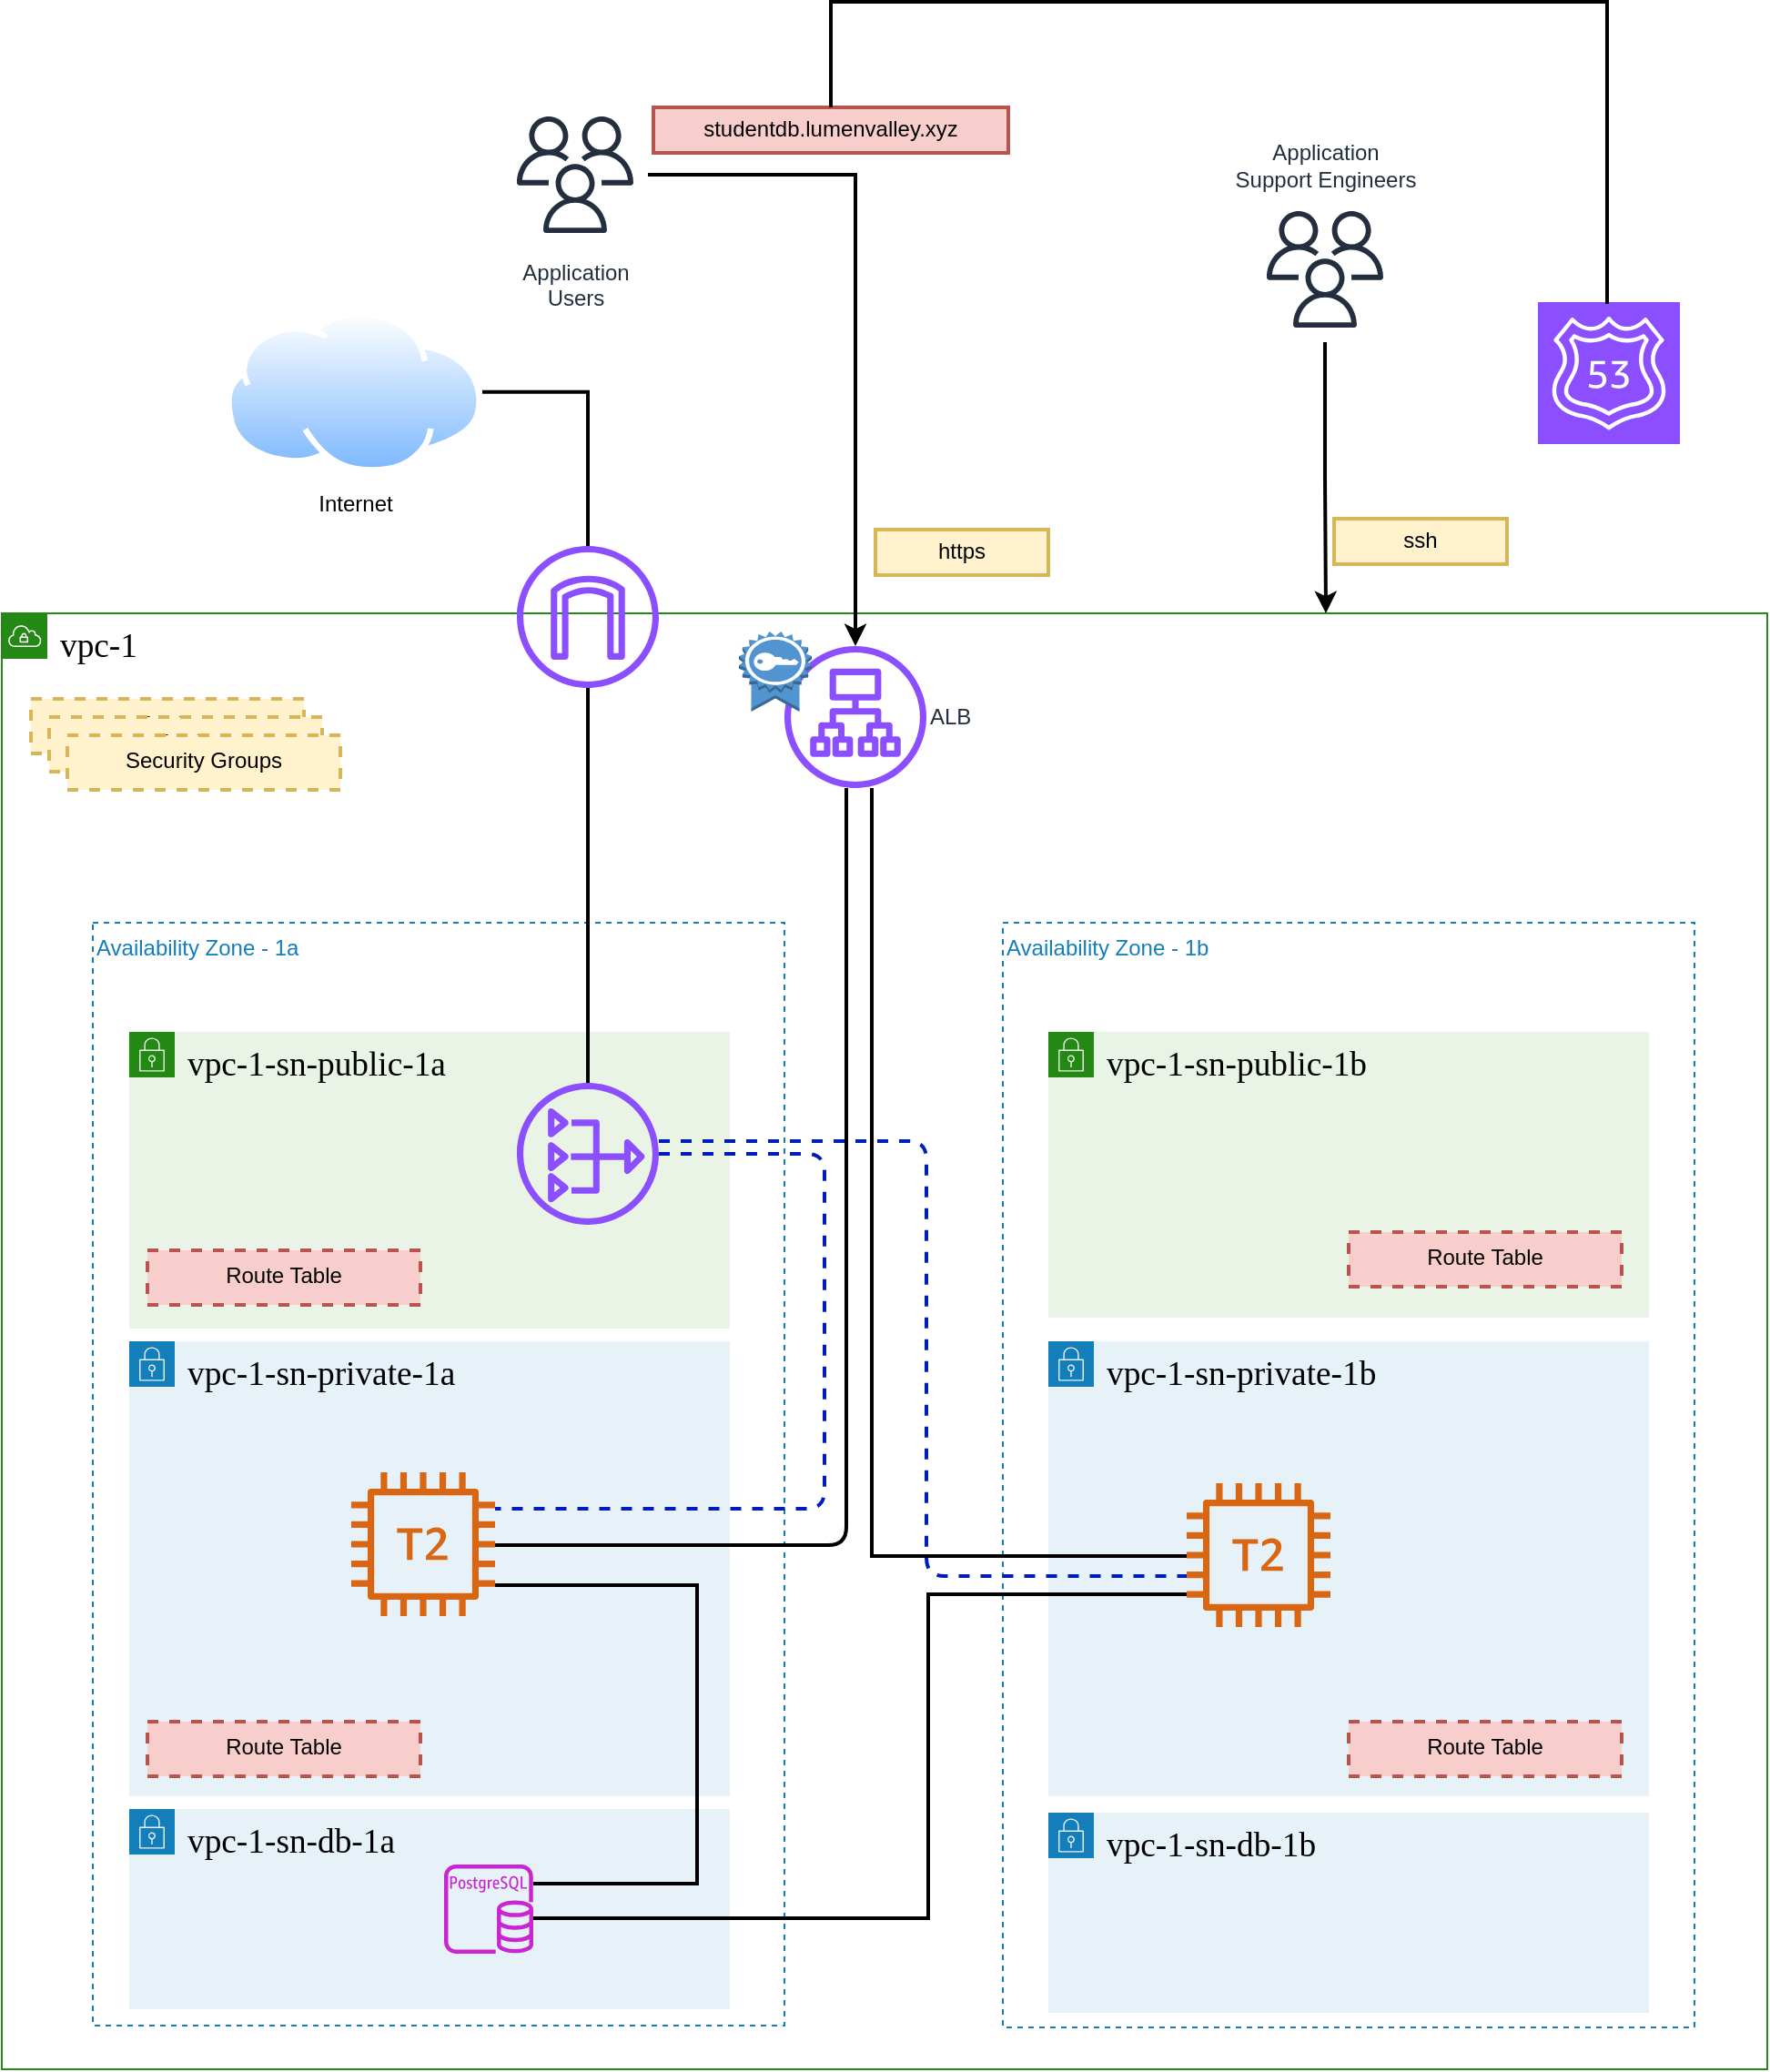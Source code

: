 <mxfile version="24.4.0" type="device">
  <diagram name="terraform-automation-solution" id="_OM3FWwfjT7G48boJ3s_">
    <mxGraphModel dx="1434" dy="1236" grid="0" gridSize="10" guides="1" tooltips="1" connect="1" arrows="1" fold="1" page="0" pageScale="1" pageWidth="1100" pageHeight="850" math="0" shadow="0">
      <root>
        <mxCell id="FIwVsVLgRqs685gHFi1w-0" />
        <mxCell id="FIwVsVLgRqs685gHFi1w-1" parent="FIwVsVLgRqs685gHFi1w-0" />
        <mxCell id="FIwVsVLgRqs685gHFi1w-2" value="&lt;span style=&quot;font-size: 14.0pt ; font-family: &amp;quot;amazon ember&amp;quot; ; color: black&quot;&gt;vpc-1&lt;/span&gt;" style="points=[[0,0],[0.25,0],[0.5,0],[0.75,0],[1,0],[1,0.25],[1,0.5],[1,0.75],[1,1],[0.75,1],[0.5,1],[0.25,1],[0,1],[0,0.75],[0,0.5],[0,0.25]];outlineConnect=0;gradientColor=none;html=1;whiteSpace=wrap;fontSize=12;fontStyle=0;shape=mxgraph.aws4.group;grIcon=mxgraph.aws4.group_vpc;strokeColor=#248814;fillColor=none;verticalAlign=top;align=left;spacingLeft=30;fontColor=#AAB7B8;dashed=0;" parent="FIwVsVLgRqs685gHFi1w-1" vertex="1">
          <mxGeometry x="80" y="310" width="970" height="800" as="geometry" />
        </mxCell>
        <mxCell id="FIwVsVLgRqs685gHFi1w-3" value="Availability Zone - 1a" style="fillColor=none;strokeColor=#147EBA;dashed=1;verticalAlign=top;fontStyle=0;fontColor=#147EBA;align=left;" parent="FIwVsVLgRqs685gHFi1w-1" vertex="1">
          <mxGeometry x="130" y="480" width="380" height="606" as="geometry" />
        </mxCell>
        <mxCell id="FIwVsVLgRqs685gHFi1w-4" value="Availability Zone - 1b" style="fillColor=none;strokeColor=#147EBA;dashed=1;verticalAlign=top;fontStyle=0;fontColor=#147EBA;align=left;" parent="FIwVsVLgRqs685gHFi1w-1" vertex="1">
          <mxGeometry x="630" y="480" width="380" height="607" as="geometry" />
        </mxCell>
        <mxCell id="FIwVsVLgRqs685gHFi1w-5" value="&lt;span style=&quot;font-size: 14.0pt ; font-family: &amp;quot;amazon ember&amp;quot; ; color: black&quot;&gt;vpc-1-sn-public-1a&lt;br&gt;&lt;/span&gt;&lt;span style=&quot;font-size: 14.0pt ; font-family: &amp;quot;amazon ember&amp;quot; ; color: black&quot;&gt;&lt;br&gt;&lt;/span&gt;" style="points=[[0,0],[0.25,0],[0.5,0],[0.75,0],[1,0],[1,0.25],[1,0.5],[1,0.75],[1,1],[0.75,1],[0.5,1],[0.25,1],[0,1],[0,0.75],[0,0.5],[0,0.25]];outlineConnect=0;gradientColor=none;html=1;whiteSpace=wrap;fontSize=12;fontStyle=0;shape=mxgraph.aws4.group;grIcon=mxgraph.aws4.group_security_group;grStroke=0;strokeColor=#248814;fillColor=#E9F3E6;verticalAlign=top;align=left;spacingLeft=30;fontColor=#248814;dashed=0;" parent="FIwVsVLgRqs685gHFi1w-1" vertex="1">
          <mxGeometry x="150" y="540" width="330" height="163" as="geometry" />
        </mxCell>
        <mxCell id="FIwVsVLgRqs685gHFi1w-6" value="&lt;span style=&quot;font-size: 14.0pt ; font-family: &amp;quot;amazon ember&amp;quot; ; color: black&quot;&gt;vpc-1-sn-public-1b&lt;br&gt;&lt;/span&gt;&lt;span style=&quot;font-size: 14.0pt ; font-family: &amp;quot;amazon ember&amp;quot; ; color: black&quot;&gt;&lt;br&gt;&lt;/span&gt;" style="points=[[0,0],[0.25,0],[0.5,0],[0.75,0],[1,0],[1,0.25],[1,0.5],[1,0.75],[1,1],[0.75,1],[0.5,1],[0.25,1],[0,1],[0,0.75],[0,0.5],[0,0.25]];outlineConnect=0;gradientColor=none;html=1;whiteSpace=wrap;fontSize=12;fontStyle=0;shape=mxgraph.aws4.group;grIcon=mxgraph.aws4.group_security_group;grStroke=0;strokeColor=#248814;fillColor=#E9F3E6;verticalAlign=top;align=left;spacingLeft=30;fontColor=#248814;dashed=0;" parent="FIwVsVLgRqs685gHFi1w-1" vertex="1">
          <mxGeometry x="655" y="540" width="330" height="157" as="geometry" />
        </mxCell>
        <mxCell id="FIwVsVLgRqs685gHFi1w-7" value="&lt;span style=&quot;font-size: 14.0pt ; font-family: &amp;quot;amazon ember&amp;quot; ; color: black&quot;&gt;vpc-1-sn-private-1a&lt;br&gt;&lt;/span&gt;&lt;span style=&quot;font-size: 14.0pt ; font-family: &amp;quot;amazon ember&amp;quot; ; color: black&quot;&gt;&lt;br&gt;&lt;/span&gt;" style="points=[[0,0],[0.25,0],[0.5,0],[0.75,0],[1,0],[1,0.25],[1,0.5],[1,0.75],[1,1],[0.75,1],[0.5,1],[0.25,1],[0,1],[0,0.75],[0,0.5],[0,0.25]];outlineConnect=0;gradientColor=none;html=1;whiteSpace=wrap;fontSize=12;fontStyle=0;shape=mxgraph.aws4.group;grIcon=mxgraph.aws4.group_security_group;grStroke=0;strokeColor=#147EBA;fillColor=#E6F2F8;verticalAlign=top;align=left;spacingLeft=30;fontColor=#147EBA;dashed=0;" parent="FIwVsVLgRqs685gHFi1w-1" vertex="1">
          <mxGeometry x="150" y="710" width="330" height="250" as="geometry" />
        </mxCell>
        <mxCell id="FIwVsVLgRqs685gHFi1w-8" value="&lt;span style=&quot;font-size: 14.0pt ; font-family: &amp;quot;amazon ember&amp;quot; ; color: black&quot;&gt;vpc-1-sn-private-1b&lt;br&gt;&lt;/span&gt;&lt;span style=&quot;font-size: 14.0pt ; font-family: &amp;quot;amazon ember&amp;quot; ; color: black&quot;&gt;&lt;br&gt;&lt;/span&gt;" style="points=[[0,0],[0.25,0],[0.5,0],[0.75,0],[1,0],[1,0.25],[1,0.5],[1,0.75],[1,1],[0.75,1],[0.5,1],[0.25,1],[0,1],[0,0.75],[0,0.5],[0,0.25]];outlineConnect=0;gradientColor=none;html=1;whiteSpace=wrap;fontSize=12;fontStyle=0;shape=mxgraph.aws4.group;grIcon=mxgraph.aws4.group_security_group;grStroke=0;strokeColor=#147EBA;fillColor=#E6F2F8;verticalAlign=top;align=left;spacingLeft=30;fontColor=#147EBA;dashed=0;" parent="FIwVsVLgRqs685gHFi1w-1" vertex="1">
          <mxGeometry x="655" y="710" width="330" height="250" as="geometry" />
        </mxCell>
        <mxCell id="FIwVsVLgRqs685gHFi1w-10" value="&lt;span style=&quot;color: rgba(0 , 0 , 0 , 0) ; font-family: monospace ; font-size: 0px&quot;&gt;%3CmxGraphModel%3E%3Croot%3E%3CmxCell%20id%3D%220%22%2F%3E%3CmxCell%20id%3D%221%22%20parent%3D%220%22%2F%3E%3CmxCell%20id%3D%222%22%20value%3D%22cms-web-01%22%20style%3D%22outlineConnect%3D0%3BfontColor%3D%23232F3E%3BgradientColor%3Dnone%3BfillColor%3D%23D86613%3BstrokeColor%3Dnone%3Bdashed%3D0%3BverticalLabelPosition%3Dbottom%3BverticalAlign%3Dtop%3Balign%3Dcenter%3Bhtml%3D1%3BfontSize%3D12%3BfontStyle%3D0%3Baspect%3Dfixed%3BpointerEvents%3D1%3Bshape%3Dmxgraph.aws4.t2_instance%3BfontFamily%3DVerdana%3B%22%20vertex%3D%221%22%20parent%3D%221%22%3E%3CmxGeometry%20x%3D%22269%22%20y%3D%22834%22%20width%3D%2233%22%20height%3D%2233%22%20as%3D%22geometry%22%2F%3E%3C%2FmxCell%3E%3C%2Froot%3E%3C%2FmxGraphModel%3E&lt;/span&gt;" style="outlineConnect=0;fontColor=#232F3E;gradientColor=none;fillColor=#D86613;strokeColor=none;dashed=0;verticalLabelPosition=bottom;verticalAlign=top;align=center;html=1;fontSize=12;fontStyle=0;aspect=fixed;pointerEvents=1;shape=mxgraph.aws4.t2_instance;fontFamily=Verdana;" parent="FIwVsVLgRqs685gHFi1w-1" vertex="1">
          <mxGeometry x="731" y="788" width="79" height="79" as="geometry" />
        </mxCell>
        <mxCell id="FIwVsVLgRqs685gHFi1w-13" value="" style="endArrow=none;html=1;strokeWidth=2;edgeStyle=orthogonalEdgeStyle;startArrow=none;startFill=0;endFill=0;" parent="FIwVsVLgRqs685gHFi1w-1" source="63ZmtIiYRRf0kduB_CUI-1" target="BmUEXWPujjrW6N6NDiEU-2" edge="1">
          <mxGeometry width="50" height="50" relative="1" as="geometry">
            <mxPoint x="550" y="349.999" as="sourcePoint" />
            <mxPoint x="415" y="606" as="targetPoint" />
            <Array as="points">
              <mxPoint x="544" y="822" />
            </Array>
          </mxGeometry>
        </mxCell>
        <mxCell id="BmUEXWPujjrW6N6NDiEU-1" style="edgeStyle=orthogonalEdgeStyle;rounded=0;orthogonalLoop=1;jettySize=auto;html=1;strokeWidth=2;" parent="FIwVsVLgRqs685gHFi1w-1" source="FIwVsVLgRqs685gHFi1w-17" target="63ZmtIiYRRf0kduB_CUI-1" edge="1">
          <mxGeometry relative="1" as="geometry" />
        </mxCell>
        <mxCell id="FIwVsVLgRqs685gHFi1w-17" value="Application&lt;br&gt;Users" style="outlineConnect=0;fontColor=#232F3E;gradientColor=none;strokeColor=#232F3E;fillColor=#ffffff;dashed=0;verticalLabelPosition=bottom;verticalAlign=top;align=center;html=1;fontSize=12;fontStyle=0;aspect=fixed;shape=mxgraph.aws4.resourceIcon;resIcon=mxgraph.aws4.users;" parent="FIwVsVLgRqs685gHFi1w-1" vertex="1">
          <mxGeometry x="355" y="29" width="80" height="80" as="geometry" />
        </mxCell>
        <mxCell id="FIwVsVLgRqs685gHFi1w-18" value="Route Table" style="fontStyle=0;verticalAlign=middle;align=center;spacingTop=-2;fillColor=#f8cecc;rounded=0;whiteSpace=wrap;html=1;strokeColor=#b85450;strokeWidth=2;dashed=1;container=1;collapsible=0;rotation=0;labelBackgroundColor=none;" parent="FIwVsVLgRqs685gHFi1w-1" vertex="1">
          <mxGeometry x="160" y="919" width="150" height="30" as="geometry" />
        </mxCell>
        <mxCell id="FIwVsVLgRqs685gHFi1w-19" value="Route Table" style="fontStyle=0;verticalAlign=middle;align=center;spacingTop=-2;fillColor=#f8cecc;rounded=0;whiteSpace=wrap;html=1;strokeColor=#b85450;strokeWidth=2;dashed=1;container=1;collapsible=0;rotation=0;labelBackgroundColor=none;" parent="FIwVsVLgRqs685gHFi1w-1" vertex="1">
          <mxGeometry x="160" y="660" width="150" height="30" as="geometry" />
        </mxCell>
        <mxCell id="FIwVsVLgRqs685gHFi1w-20" value="Route Table" style="fontStyle=0;verticalAlign=middle;align=center;spacingTop=-2;fillColor=#f8cecc;rounded=0;whiteSpace=wrap;html=1;strokeColor=#b85450;strokeWidth=2;dashed=1;container=1;collapsible=0;rotation=0;labelBackgroundColor=none;" parent="FIwVsVLgRqs685gHFi1w-1" vertex="1">
          <mxGeometry x="820" y="650" width="150" height="30" as="geometry" />
        </mxCell>
        <mxCell id="FIwVsVLgRqs685gHFi1w-23" value="" style="endArrow=none;html=1;strokeWidth=2;edgeStyle=orthogonalEdgeStyle;startArrow=none;startFill=0;endFill=0;fillColor=#0050ef;strokeColor=#001DBC;dashed=1;" parent="FIwVsVLgRqs685gHFi1w-1" source="BmUEXWPujjrW6N6NDiEU-3" target="BmUEXWPujjrW6N6NDiEU-2" edge="1">
          <mxGeometry width="50" height="50" relative="1" as="geometry">
            <mxPoint x="455" y="639" as="sourcePoint" />
            <mxPoint x="390" y="884" as="targetPoint" />
            <Array as="points">
              <mxPoint x="532" y="607" />
              <mxPoint x="532" y="802" />
            </Array>
          </mxGeometry>
        </mxCell>
        <mxCell id="FIwVsVLgRqs685gHFi1w-24" value="" style="endArrow=none;html=1;strokeWidth=2;edgeStyle=orthogonalEdgeStyle;startArrow=none;startFill=0;endFill=0;fillColor=#0050ef;strokeColor=#001DBC;dashed=1;" parent="FIwVsVLgRqs685gHFi1w-1" source="BmUEXWPujjrW6N6NDiEU-3" target="FIwVsVLgRqs685gHFi1w-10" edge="1">
          <mxGeometry width="50" height="50" relative="1" as="geometry">
            <mxPoint x="455" y="617" as="sourcePoint" />
            <mxPoint x="388" y="881" as="targetPoint" />
            <Array as="points">
              <mxPoint x="588" y="600" />
              <mxPoint x="588" y="839" />
            </Array>
          </mxGeometry>
        </mxCell>
        <mxCell id="FIwVsVLgRqs685gHFi1w-26" value="Route Table" style="fontStyle=0;verticalAlign=middle;align=center;spacingTop=-2;fillColor=#f8cecc;rounded=0;whiteSpace=wrap;html=1;strokeColor=#b85450;strokeWidth=2;dashed=1;container=1;collapsible=0;rotation=0;labelBackgroundColor=none;" parent="FIwVsVLgRqs685gHFi1w-1" vertex="1">
          <mxGeometry x="820" y="919" width="150" height="30" as="geometry" />
        </mxCell>
        <mxCell id="FIwVsVLgRqs685gHFi1w-27" value="&lt;span style=&quot;font-size: 14.0pt ; font-family: &amp;quot;amazon ember&amp;quot; ; color: black&quot;&gt;vpc-1-sn-db-1a&lt;br&gt;&lt;/span&gt;&lt;span style=&quot;font-size: 14.0pt ; font-family: &amp;quot;amazon ember&amp;quot; ; color: black&quot;&gt;&lt;br&gt;&lt;/span&gt;" style="points=[[0,0],[0.25,0],[0.5,0],[0.75,0],[1,0],[1,0.25],[1,0.5],[1,0.75],[1,1],[0.75,1],[0.5,1],[0.25,1],[0,1],[0,0.75],[0,0.5],[0,0.25]];outlineConnect=0;gradientColor=none;html=1;whiteSpace=wrap;fontSize=12;fontStyle=0;shape=mxgraph.aws4.group;grIcon=mxgraph.aws4.group_security_group;grStroke=0;strokeColor=#147EBA;fillColor=#E6F2F8;verticalAlign=top;align=left;spacingLeft=30;fontColor=#147EBA;dashed=0;" parent="FIwVsVLgRqs685gHFi1w-1" vertex="1">
          <mxGeometry x="150" y="967" width="330" height="110" as="geometry" />
        </mxCell>
        <mxCell id="FIwVsVLgRqs685gHFi1w-28" value="&lt;span style=&quot;font-size: 14.0pt ; font-family: &amp;quot;amazon ember&amp;quot; ; color: black&quot;&gt;vpc-1-sn-db-1b&lt;br&gt;&lt;/span&gt;&lt;span style=&quot;font-size: 14.0pt ; font-family: &amp;quot;amazon ember&amp;quot; ; color: black&quot;&gt;&lt;br&gt;&lt;/span&gt;" style="points=[[0,0],[0.25,0],[0.5,0],[0.75,0],[1,0],[1,0.25],[1,0.5],[1,0.75],[1,1],[0.75,1],[0.5,1],[0.25,1],[0,1],[0,0.75],[0,0.5],[0,0.25]];outlineConnect=0;gradientColor=none;html=1;whiteSpace=wrap;fontSize=12;fontStyle=0;shape=mxgraph.aws4.group;grIcon=mxgraph.aws4.group_security_group;grStroke=0;strokeColor=#147EBA;fillColor=#E6F2F8;verticalAlign=top;align=left;spacingLeft=30;fontColor=#147EBA;dashed=0;" parent="FIwVsVLgRqs685gHFi1w-1" vertex="1">
          <mxGeometry x="655" y="969" width="330" height="110" as="geometry" />
        </mxCell>
        <mxCell id="FIwVsVLgRqs685gHFi1w-32" style="edgeStyle=orthogonalEdgeStyle;rounded=0;orthogonalLoop=1;jettySize=auto;html=1;startArrow=none;startFill=0;endArrow=none;endFill=0;strokeWidth=2;" parent="FIwVsVLgRqs685gHFi1w-1" source="myLG7uZ-SZLfQUQeNtb5-0" target="BmUEXWPujjrW6N6NDiEU-2" edge="1">
          <mxGeometry relative="1" as="geometry">
            <mxPoint x="399" y="1024.1" as="sourcePoint" />
            <mxPoint x="393" y="893" as="targetPoint" />
            <Array as="points">
              <mxPoint x="462" y="1008" />
              <mxPoint x="462" y="844" />
            </Array>
          </mxGeometry>
        </mxCell>
        <mxCell id="JDCI6RPOC5cV9QV5NdkU-0" value="https" style="fontStyle=0;verticalAlign=middle;align=center;spacingTop=-2;fillColor=#fff2cc;rounded=0;whiteSpace=wrap;html=1;strokeColor=#d6b656;strokeWidth=2;container=1;collapsible=0;rotation=0;labelBackgroundColor=none;" parent="FIwVsVLgRqs685gHFi1w-1" vertex="1">
          <mxGeometry x="560" y="264" width="95" height="25" as="geometry" />
        </mxCell>
        <mxCell id="JDCI6RPOC5cV9QV5NdkU-2" style="edgeStyle=orthogonalEdgeStyle;rounded=0;orthogonalLoop=1;jettySize=auto;html=1;entryX=0.75;entryY=0;entryDx=0;entryDy=0;strokeWidth=2;" parent="FIwVsVLgRqs685gHFi1w-1" source="JDCI6RPOC5cV9QV5NdkU-1" target="FIwVsVLgRqs685gHFi1w-2" edge="1">
          <mxGeometry relative="1" as="geometry" />
        </mxCell>
        <mxCell id="JDCI6RPOC5cV9QV5NdkU-1" value="Application&lt;br style=&quot;border-color: var(--border-color);&quot;&gt;Support Engineers" style="outlineConnect=0;fontColor=#232F3E;gradientColor=none;strokeColor=#232F3E;fillColor=#ffffff;dashed=0;verticalLabelPosition=top;verticalAlign=bottom;align=center;html=1;fontSize=12;fontStyle=0;aspect=fixed;shape=mxgraph.aws4.resourceIcon;resIcon=mxgraph.aws4.users;labelPosition=center;" parent="FIwVsVLgRqs685gHFi1w-1" vertex="1">
          <mxGeometry x="767" y="81" width="80" height="80" as="geometry" />
        </mxCell>
        <mxCell id="JDCI6RPOC5cV9QV5NdkU-3" value="ssh" style="fontStyle=0;verticalAlign=middle;align=center;spacingTop=-2;fillColor=#fff2cc;rounded=0;whiteSpace=wrap;html=1;strokeColor=#d6b656;strokeWidth=2;container=1;collapsible=0;rotation=0;labelBackgroundColor=none;" parent="FIwVsVLgRqs685gHFi1w-1" vertex="1">
          <mxGeometry x="812" y="258" width="95" height="25" as="geometry" />
        </mxCell>
        <mxCell id="BmUEXWPujjrW6N6NDiEU-7" style="edgeStyle=orthogonalEdgeStyle;rounded=0;orthogonalLoop=1;jettySize=auto;html=1;strokeWidth=2;endArrow=none;endFill=0;" parent="FIwVsVLgRqs685gHFi1w-1" source="63ZmtIiYRRf0kduB_CUI-1" target="FIwVsVLgRqs685gHFi1w-10" edge="1">
          <mxGeometry relative="1" as="geometry">
            <Array as="points">
              <mxPoint x="558" y="828" />
            </Array>
          </mxGeometry>
        </mxCell>
        <mxCell id="63ZmtIiYRRf0kduB_CUI-1" value="ALB" style="sketch=0;outlineConnect=0;fontColor=#232F3E;gradientColor=none;fillColor=#8C4FFF;strokeColor=none;dashed=0;verticalLabelPosition=middle;verticalAlign=middle;align=left;html=1;fontSize=12;fontStyle=0;aspect=fixed;pointerEvents=1;shape=mxgraph.aws4.application_load_balancer;labelPosition=right;" parent="FIwVsVLgRqs685gHFi1w-1" vertex="1">
          <mxGeometry x="510" y="328" width="78" height="78" as="geometry" />
        </mxCell>
        <mxCell id="BmUEXWPujjrW6N6NDiEU-2" value="&lt;span style=&quot;color: rgba(0 , 0 , 0 , 0) ; font-family: monospace ; font-size: 0px&quot;&gt;%3CmxGraphModel%3E%3Croot%3E%3CmxCell%20id%3D%220%22%2F%3E%3CmxCell%20id%3D%221%22%20parent%3D%220%22%2F%3E%3CmxCell%20id%3D%222%22%20value%3D%22cms-web-01%22%20style%3D%22outlineConnect%3D0%3BfontColor%3D%23232F3E%3BgradientColor%3Dnone%3BfillColor%3D%23D86613%3BstrokeColor%3Dnone%3Bdashed%3D0%3BverticalLabelPosition%3Dbottom%3BverticalAlign%3Dtop%3Balign%3Dcenter%3Bhtml%3D1%3BfontSize%3D12%3BfontStyle%3D0%3Baspect%3Dfixed%3BpointerEvents%3D1%3Bshape%3Dmxgraph.aws4.t2_instance%3BfontFamily%3DVerdana%3B%22%20vertex%3D%221%22%20parent%3D%221%22%3E%3CmxGeometry%20x%3D%22269%22%20y%3D%22834%22%20width%3D%2233%22%20height%3D%2233%22%20as%3D%22geometry%22%2F%3E%3C%2FmxCell%3E%3C%2Froot%3E%3C%2FmxGraphModel%3E&lt;/span&gt;" style="outlineConnect=0;fontColor=#232F3E;gradientColor=none;fillColor=#D86613;strokeColor=none;dashed=0;verticalLabelPosition=bottom;verticalAlign=top;align=center;html=1;fontSize=12;fontStyle=0;aspect=fixed;pointerEvents=1;shape=mxgraph.aws4.t2_instance;fontFamily=Verdana;" parent="FIwVsVLgRqs685gHFi1w-1" vertex="1">
          <mxGeometry x="272" y="782" width="79" height="79" as="geometry" />
        </mxCell>
        <mxCell id="BmUEXWPujjrW6N6NDiEU-3" value="" style="sketch=0;outlineConnect=0;fontColor=#232F3E;gradientColor=none;fillColor=#8C4FFF;strokeColor=none;dashed=0;verticalLabelPosition=bottom;verticalAlign=top;align=center;html=1;fontSize=12;fontStyle=0;aspect=fixed;pointerEvents=1;shape=mxgraph.aws4.nat_gateway;" parent="FIwVsVLgRqs685gHFi1w-1" vertex="1">
          <mxGeometry x="363" y="568" width="78" height="78" as="geometry" />
        </mxCell>
        <mxCell id="myLG7uZ-SZLfQUQeNtb5-4" style="edgeStyle=orthogonalEdgeStyle;rounded=0;orthogonalLoop=1;jettySize=auto;html=1;endArrow=none;endFill=0;strokeWidth=2;" parent="FIwVsVLgRqs685gHFi1w-1" source="BmUEXWPujjrW6N6NDiEU-6" target="myLG7uZ-SZLfQUQeNtb5-2" edge="1">
          <mxGeometry relative="1" as="geometry" />
        </mxCell>
        <mxCell id="BmUEXWPujjrW6N6NDiEU-6" value="Internet" style="image;aspect=fixed;perimeter=ellipsePerimeter;html=1;align=center;shadow=0;dashed=0;spacingTop=3;image=img/lib/active_directory/internet_cloud.svg;" parent="FIwVsVLgRqs685gHFi1w-1" vertex="1">
          <mxGeometry x="203" y="144" width="141" height="88.83" as="geometry" />
        </mxCell>
        <mxCell id="myLG7uZ-SZLfQUQeNtb5-0" value="" style="sketch=0;outlineConnect=0;fontColor=#232F3E;gradientColor=none;fillColor=#C925D1;strokeColor=none;dashed=0;verticalLabelPosition=bottom;verticalAlign=top;align=center;html=1;fontSize=12;fontStyle=0;aspect=fixed;pointerEvents=1;shape=mxgraph.aws4.rds_postgresql_instance;" parent="FIwVsVLgRqs685gHFi1w-1" vertex="1">
          <mxGeometry x="323" y="997.5" width="49" height="49" as="geometry" />
        </mxCell>
        <mxCell id="myLG7uZ-SZLfQUQeNtb5-1" style="edgeStyle=orthogonalEdgeStyle;rounded=0;orthogonalLoop=1;jettySize=auto;html=1;endArrow=none;endFill=0;strokeWidth=2;" parent="FIwVsVLgRqs685gHFi1w-1" source="FIwVsVLgRqs685gHFi1w-10" target="myLG7uZ-SZLfQUQeNtb5-0" edge="1">
          <mxGeometry relative="1" as="geometry">
            <Array as="points">
              <mxPoint x="589" y="849" />
              <mxPoint x="589" y="1027" />
            </Array>
          </mxGeometry>
        </mxCell>
        <mxCell id="myLG7uZ-SZLfQUQeNtb5-3" style="edgeStyle=orthogonalEdgeStyle;rounded=0;orthogonalLoop=1;jettySize=auto;html=1;endArrow=none;endFill=0;strokeWidth=2;" parent="FIwVsVLgRqs685gHFi1w-1" source="myLG7uZ-SZLfQUQeNtb5-2" target="BmUEXWPujjrW6N6NDiEU-3" edge="1">
          <mxGeometry relative="1" as="geometry" />
        </mxCell>
        <mxCell id="myLG7uZ-SZLfQUQeNtb5-2" value="" style="sketch=0;outlineConnect=0;fontColor=#232F3E;gradientColor=none;fillColor=#8C4FFF;strokeColor=none;dashed=0;verticalLabelPosition=bottom;verticalAlign=top;align=center;html=1;fontSize=12;fontStyle=0;aspect=fixed;pointerEvents=1;shape=mxgraph.aws4.internet_gateway;" parent="FIwVsVLgRqs685gHFi1w-1" vertex="1">
          <mxGeometry x="363" y="273" width="78" height="78" as="geometry" />
        </mxCell>
        <mxCell id="myLG7uZ-SZLfQUQeNtb5-5" value="" style="outlineConnect=0;dashed=0;verticalLabelPosition=bottom;verticalAlign=top;align=center;html=1;shape=mxgraph.aws3.certificate;fillColor=#5294CF;gradientColor=none;fontFamily=Helvetica;fontSize=11;fontColor=default;labelBackgroundColor=default;" parent="FIwVsVLgRqs685gHFi1w-1" vertex="1">
          <mxGeometry x="485" y="320" width="40" height="44" as="geometry" />
        </mxCell>
        <mxCell id="myLG7uZ-SZLfQUQeNtb5-6" value="" style="sketch=0;points=[[0,0,0],[0.25,0,0],[0.5,0,0],[0.75,0,0],[1,0,0],[0,1,0],[0.25,1,0],[0.5,1,0],[0.75,1,0],[1,1,0],[0,0.25,0],[0,0.5,0],[0,0.75,0],[1,0.25,0],[1,0.5,0],[1,0.75,0]];outlineConnect=0;fontColor=#232F3E;fillColor=#8C4FFF;strokeColor=#ffffff;dashed=0;verticalLabelPosition=bottom;verticalAlign=top;align=center;html=1;fontSize=12;fontStyle=0;aspect=fixed;shape=mxgraph.aws4.resourceIcon;resIcon=mxgraph.aws4.route_53;fontFamily=Helvetica;labelBackgroundColor=default;" parent="FIwVsVLgRqs685gHFi1w-1" vertex="1">
          <mxGeometry x="924" y="139" width="78" height="78" as="geometry" />
        </mxCell>
        <mxCell id="myLG7uZ-SZLfQUQeNtb5-7" value="studentdb.lumenvalley.xyz" style="fontStyle=0;verticalAlign=middle;align=center;spacingTop=-2;fillColor=#f8cecc;rounded=0;whiteSpace=wrap;html=1;strokeColor=#b85450;strokeWidth=2;container=1;collapsible=0;rotation=0;labelBackgroundColor=none;" parent="FIwVsVLgRqs685gHFi1w-1" vertex="1">
          <mxGeometry x="438" y="32" width="195" height="25" as="geometry" />
        </mxCell>
        <mxCell id="myLG7uZ-SZLfQUQeNtb5-8" style="edgeStyle=orthogonalEdgeStyle;rounded=0;orthogonalLoop=1;jettySize=auto;html=1;entryX=0.5;entryY=0;entryDx=0;entryDy=0;entryPerimeter=0;strokeColor=default;strokeWidth=2;align=center;verticalAlign=middle;fontFamily=Helvetica;fontSize=11;fontColor=default;labelBackgroundColor=default;endArrow=none;endFill=0;" parent="FIwVsVLgRqs685gHFi1w-1" source="myLG7uZ-SZLfQUQeNtb5-7" target="myLG7uZ-SZLfQUQeNtb5-6" edge="1">
          <mxGeometry relative="1" as="geometry">
            <Array as="points">
              <mxPoint x="535" y="-26" />
              <mxPoint x="962" y="-26" />
            </Array>
          </mxGeometry>
        </mxCell>
        <mxCell id="6Y_iRLrujJyq9ur0DkDb-0" value="Security Groups" style="fontStyle=0;verticalAlign=middle;align=center;spacingTop=-2;fillColor=#fff2cc;rounded=0;whiteSpace=wrap;html=1;strokeColor=#d6b656;strokeWidth=2;dashed=1;container=1;collapsible=0;rotation=0;labelBackgroundColor=none;" vertex="1" parent="FIwVsVLgRqs685gHFi1w-1">
          <mxGeometry x="96" y="357" width="150" height="30" as="geometry" />
        </mxCell>
        <mxCell id="6Y_iRLrujJyq9ur0DkDb-1" value="Security Groups" style="fontStyle=0;verticalAlign=middle;align=center;spacingTop=-2;fillColor=#fff2cc;rounded=0;whiteSpace=wrap;html=1;strokeColor=#d6b656;strokeWidth=2;dashed=1;container=1;collapsible=0;rotation=0;labelBackgroundColor=none;" vertex="1" parent="FIwVsVLgRqs685gHFi1w-1">
          <mxGeometry x="106" y="367" width="150" height="30" as="geometry" />
        </mxCell>
        <mxCell id="6Y_iRLrujJyq9ur0DkDb-2" value="Security Groups" style="fontStyle=0;verticalAlign=middle;align=center;spacingTop=-2;fillColor=#fff2cc;rounded=0;whiteSpace=wrap;html=1;strokeColor=#d6b656;strokeWidth=2;dashed=1;container=1;collapsible=0;rotation=0;labelBackgroundColor=none;" vertex="1" parent="FIwVsVLgRqs685gHFi1w-1">
          <mxGeometry x="116" y="377" width="150" height="30" as="geometry" />
        </mxCell>
      </root>
    </mxGraphModel>
  </diagram>
</mxfile>
